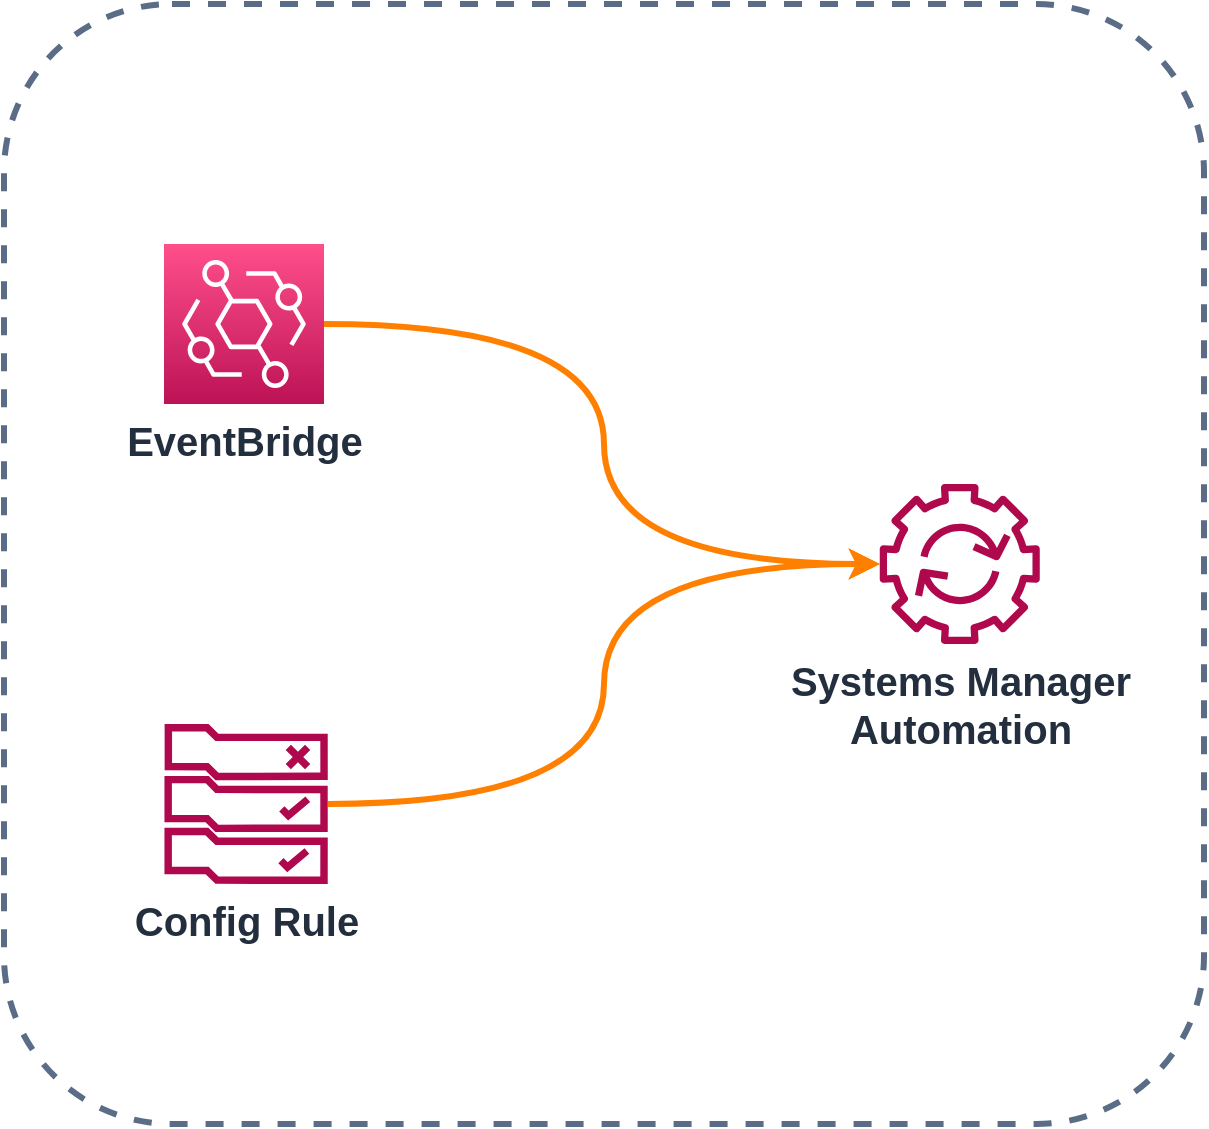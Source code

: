 <mxfile version="20.3.0" type="device"><diagram id="Ht1M8jgEwFfnCIfOTk4-" name="Page-1"><mxGraphModel dx="529" dy="1305" grid="1" gridSize="10" guides="1" tooltips="1" connect="1" arrows="1" fold="1" page="0" pageScale="1" pageWidth="1169" pageHeight="827" math="0" shadow="0"><root><mxCell id="0"/><mxCell id="1" parent="0"/><mxCell id="cc7G5hZSBUmMoBWeW9e7-2" value="" style="fillColor=none;strokeColor=#5A6C86;verticalAlign=top;fontStyle=0;fontColor=#000000;fontSize=35;strokeWidth=3;rounded=1;fillStyle=dashed;dashed=1;" parent="1" vertex="1"><mxGeometry x="960" width="600" height="560" as="geometry"/></mxCell><mxCell id="3-YbgZbvonlipdreK32T-2" style="edgeStyle=orthogonalEdgeStyle;orthogonalLoop=1;jettySize=auto;html=1;strokeColor=#FF8000;strokeWidth=3;fontSize=20;curved=1;exitX=1;exitY=0.5;exitDx=0;exitDy=0;exitPerimeter=0;" parent="1" source="cc7G5hZSBUmMoBWeW9e7-7" target="3-YbgZbvonlipdreK32T-1" edge="1"><mxGeometry relative="1" as="geometry"><mxPoint x="1080" y="230" as="sourcePoint"/><Array as="points"><mxPoint x="1260" y="160"/><mxPoint x="1260" y="280"/></Array></mxGeometry></mxCell><mxCell id="cc7G5hZSBUmMoBWeW9e7-7" value="EventBridge" style="sketch=0;points=[[0,0,0],[0.25,0,0],[0.5,0,0],[0.75,0,0],[1,0,0],[0,1,0],[0.25,1,0],[0.5,1,0],[0.75,1,0],[1,1,0],[0,0.25,0],[0,0.5,0],[0,0.75,0],[1,0.25,0],[1,0.5,0],[1,0.75,0]];outlineConnect=0;fontColor=#232F3E;gradientColor=#FF4F8B;gradientDirection=north;fillColor=#BC1356;strokeColor=#ffffff;dashed=0;verticalLabelPosition=bottom;verticalAlign=top;align=center;html=1;fontSize=20;fontStyle=1;aspect=fixed;shape=mxgraph.aws4.resourceIcon;resIcon=mxgraph.aws4.eventbridge;strokeWidth=3;" parent="1" vertex="1"><mxGeometry x="1040" y="120.0" width="80" height="80" as="geometry"/></mxCell><mxCell id="3-YbgZbvonlipdreK32T-3" style="edgeStyle=orthogonalEdgeStyle;curved=1;orthogonalLoop=1;jettySize=auto;html=1;strokeColor=#FF8000;strokeWidth=3;fontSize=20;" parent="1" source="JreGzr8Qv4-9BarhyoFQ-1" target="3-YbgZbvonlipdreK32T-1" edge="1"><mxGeometry relative="1" as="geometry"><Array as="points"><mxPoint x="1260" y="400"/><mxPoint x="1260" y="280"/></Array></mxGeometry></mxCell><mxCell id="JreGzr8Qv4-9BarhyoFQ-1" value="Config Rule" style="sketch=0;outlineConnect=0;fontColor=#232F3E;gradientColor=none;fillColor=#B0084D;strokeColor=none;dashed=0;verticalLabelPosition=bottom;verticalAlign=top;align=center;html=1;fontSize=20;fontStyle=1;aspect=fixed;pointerEvents=1;shape=mxgraph.aws4.rule_2;" parent="1" vertex="1"><mxGeometry x="1040" y="360" width="82.12" height="80" as="geometry"/></mxCell><mxCell id="3-YbgZbvonlipdreK32T-1" value="Systems Manager&lt;br&gt;Automation" style="sketch=0;outlineConnect=0;fontColor=#232F3E;gradientColor=none;fillColor=#B0084D;strokeColor=none;dashed=0;verticalLabelPosition=bottom;verticalAlign=top;align=center;html=1;fontSize=20;fontStyle=1;aspect=fixed;pointerEvents=1;shape=mxgraph.aws4.automation;" parent="1" vertex="1"><mxGeometry x="1397.88" y="240" width="80" height="80" as="geometry"/></mxCell></root></mxGraphModel></diagram></mxfile>